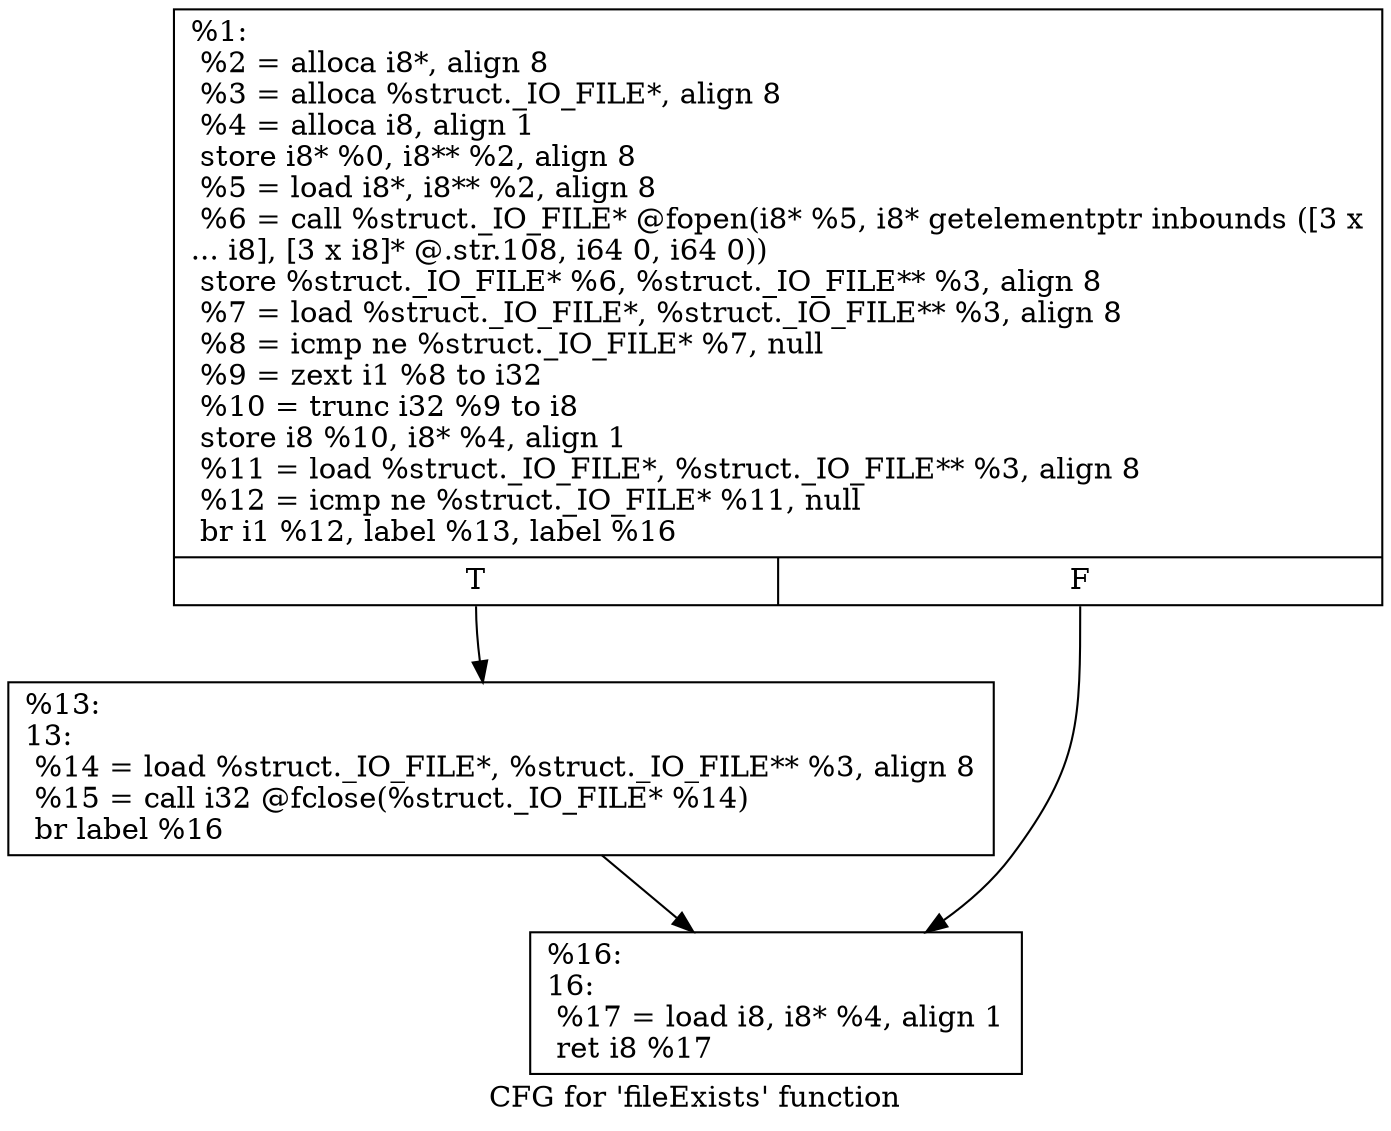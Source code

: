 digraph "CFG for 'fileExists' function" {
	label="CFG for 'fileExists' function";

	Node0xd69f20 [shape=record,label="{%1:\l  %2 = alloca i8*, align 8\l  %3 = alloca %struct._IO_FILE*, align 8\l  %4 = alloca i8, align 1\l  store i8* %0, i8** %2, align 8\l  %5 = load i8*, i8** %2, align 8\l  %6 = call %struct._IO_FILE* @fopen(i8* %5, i8* getelementptr inbounds ([3 x\l... i8], [3 x i8]* @.str.108, i64 0, i64 0))\l  store %struct._IO_FILE* %6, %struct._IO_FILE** %3, align 8\l  %7 = load %struct._IO_FILE*, %struct._IO_FILE** %3, align 8\l  %8 = icmp ne %struct._IO_FILE* %7, null\l  %9 = zext i1 %8 to i32\l  %10 = trunc i32 %9 to i8\l  store i8 %10, i8* %4, align 1\l  %11 = load %struct._IO_FILE*, %struct._IO_FILE** %3, align 8\l  %12 = icmp ne %struct._IO_FILE* %11, null\l  br i1 %12, label %13, label %16\l|{<s0>T|<s1>F}}"];
	Node0xd69f20:s0 -> Node0xd6a060;
	Node0xd69f20:s1 -> Node0xd6a5e0;
	Node0xd6a060 [shape=record,label="{%13:\l13:                                               \l  %14 = load %struct._IO_FILE*, %struct._IO_FILE** %3, align 8\l  %15 = call i32 @fclose(%struct._IO_FILE* %14)\l  br label %16\l}"];
	Node0xd6a060 -> Node0xd6a5e0;
	Node0xd6a5e0 [shape=record,label="{%16:\l16:                                               \l  %17 = load i8, i8* %4, align 1\l  ret i8 %17\l}"];
}

